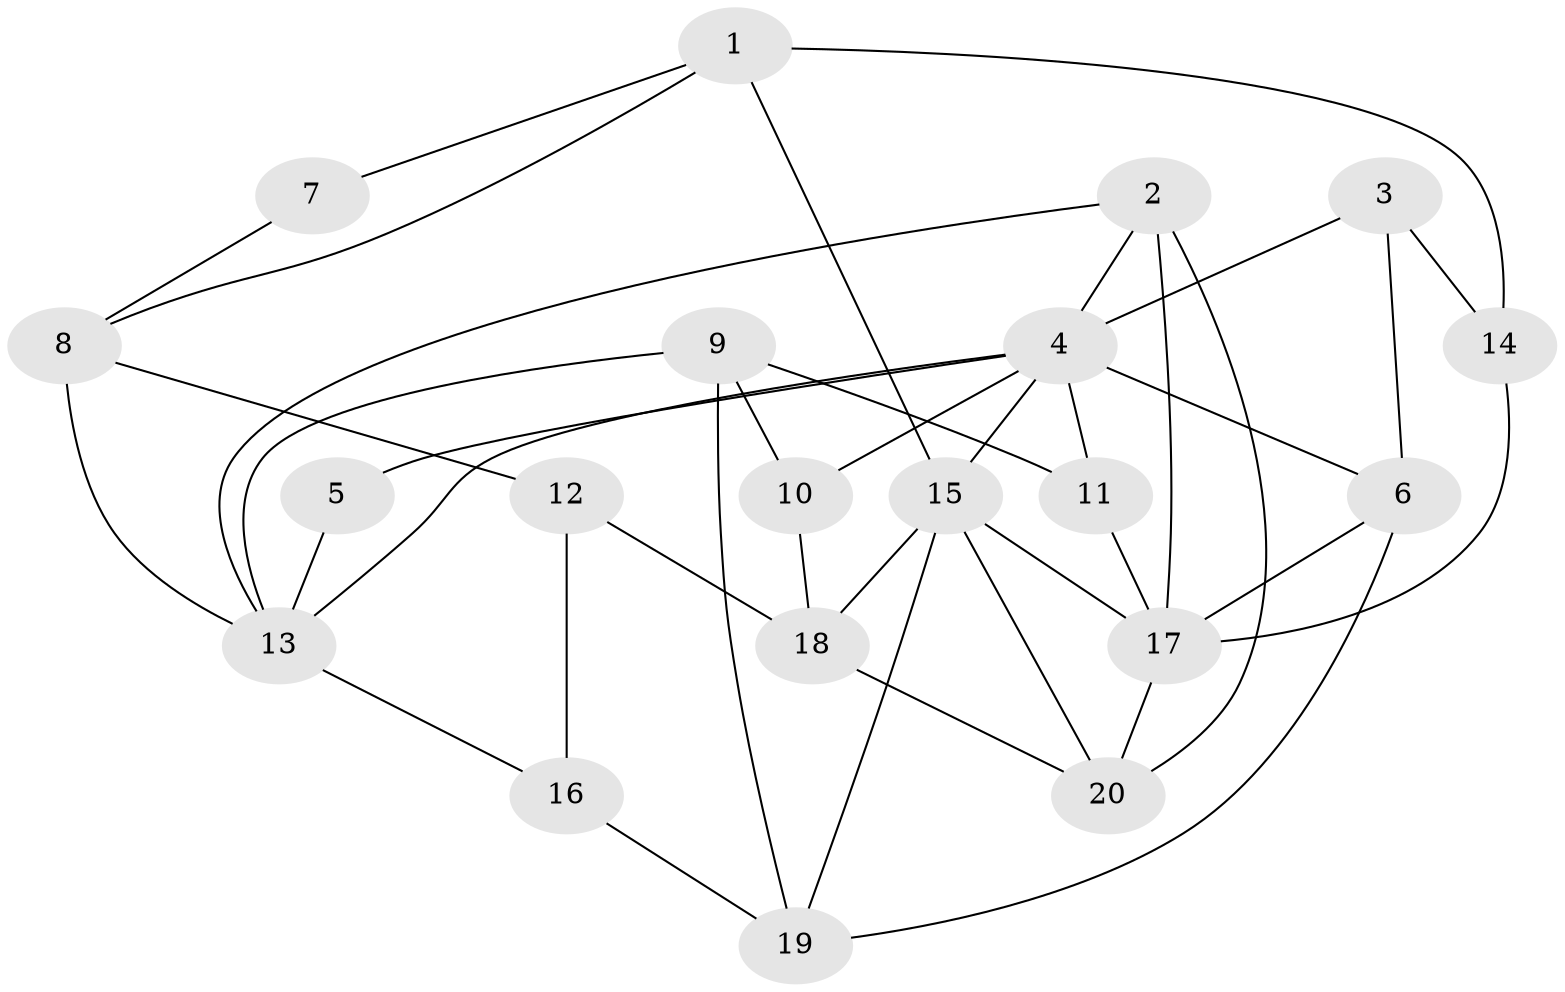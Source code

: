 // Generated by graph-tools (version 1.1) at 2025/46/02/15/25 05:46:28]
// undirected, 20 vertices, 40 edges
graph export_dot {
graph [start="1"]
  node [color=gray90,style=filled];
  1;
  2;
  3;
  4;
  5;
  6;
  7;
  8;
  9;
  10;
  11;
  12;
  13;
  14;
  15;
  16;
  17;
  18;
  19;
  20;
  1 -- 15;
  1 -- 14;
  1 -- 7;
  1 -- 8;
  2 -- 17;
  2 -- 4;
  2 -- 13;
  2 -- 20;
  3 -- 4;
  3 -- 6;
  3 -- 14;
  4 -- 13;
  4 -- 6;
  4 -- 5;
  4 -- 10;
  4 -- 11;
  4 -- 15;
  5 -- 13;
  6 -- 19;
  6 -- 17;
  7 -- 8;
  8 -- 13;
  8 -- 12;
  9 -- 10;
  9 -- 19;
  9 -- 11;
  9 -- 13;
  10 -- 18;
  11 -- 17;
  12 -- 18;
  12 -- 16;
  13 -- 16;
  14 -- 17;
  15 -- 20;
  15 -- 17;
  15 -- 18;
  15 -- 19;
  16 -- 19;
  17 -- 20;
  18 -- 20;
}
